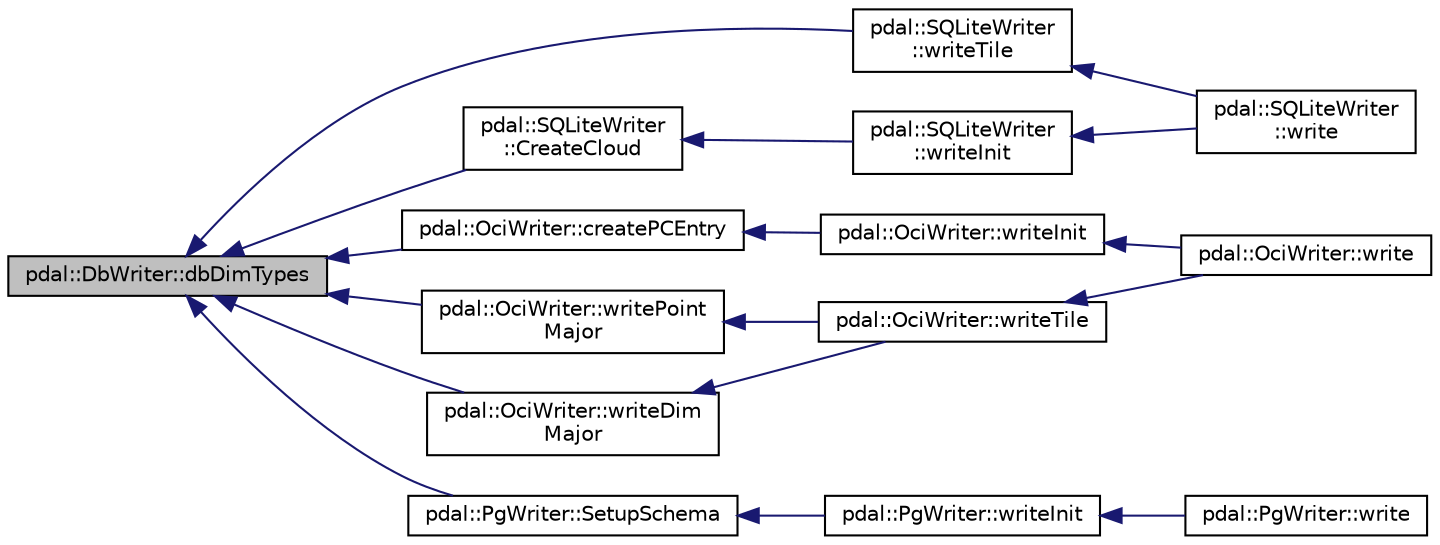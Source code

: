 digraph "pdal::DbWriter::dbDimTypes"
{
  edge [fontname="Helvetica",fontsize="10",labelfontname="Helvetica",labelfontsize="10"];
  node [fontname="Helvetica",fontsize="10",shape=record];
  rankdir="LR";
  Node1 [label="pdal::DbWriter::dbDimTypes",height=0.2,width=0.4,color="black", fillcolor="grey75", style="filled", fontcolor="black"];
  Node1 -> Node2 [dir="back",color="midnightblue",fontsize="10",style="solid",fontname="Helvetica"];
  Node2 [label="pdal::SQLiteWriter\l::CreateCloud",height=0.2,width=0.4,color="black", fillcolor="white", style="filled",URL="$classpdal_1_1SQLiteWriter.html#abe82618f125304df98d7719e6078fc0a"];
  Node2 -> Node3 [dir="back",color="midnightblue",fontsize="10",style="solid",fontname="Helvetica"];
  Node3 [label="pdal::SQLiteWriter\l::writeInit",height=0.2,width=0.4,color="black", fillcolor="white", style="filled",URL="$classpdal_1_1SQLiteWriter.html#aeb1ac7f6fa795c2c0c47eff286aae3a0"];
  Node3 -> Node4 [dir="back",color="midnightblue",fontsize="10",style="solid",fontname="Helvetica"];
  Node4 [label="pdal::SQLiteWriter\l::write",height=0.2,width=0.4,color="black", fillcolor="white", style="filled",URL="$classpdal_1_1SQLiteWriter.html#a258990451ca91103f10913812e5ef623"];
  Node1 -> Node5 [dir="back",color="midnightblue",fontsize="10",style="solid",fontname="Helvetica"];
  Node5 [label="pdal::OciWriter::createPCEntry",height=0.2,width=0.4,color="black", fillcolor="white", style="filled",URL="$classpdal_1_1OciWriter.html#a305cd40729c19754aec8fc7c9d104fdf"];
  Node5 -> Node6 [dir="back",color="midnightblue",fontsize="10",style="solid",fontname="Helvetica"];
  Node6 [label="pdal::OciWriter::writeInit",height=0.2,width=0.4,color="black", fillcolor="white", style="filled",URL="$classpdal_1_1OciWriter.html#a29c890b4de7d31ab917f5d4577f62345"];
  Node6 -> Node7 [dir="back",color="midnightblue",fontsize="10",style="solid",fontname="Helvetica"];
  Node7 [label="pdal::OciWriter::write",height=0.2,width=0.4,color="black", fillcolor="white", style="filled",URL="$classpdal_1_1OciWriter.html#a11f02a9af7350d831dff5f81859c76f2"];
  Node1 -> Node8 [dir="back",color="midnightblue",fontsize="10",style="solid",fontname="Helvetica"];
  Node8 [label="pdal::PgWriter::SetupSchema",height=0.2,width=0.4,color="black", fillcolor="white", style="filled",URL="$classpdal_1_1PgWriter.html#a53ebf855ce148dfff8b9d21e8015ee4f"];
  Node8 -> Node9 [dir="back",color="midnightblue",fontsize="10",style="solid",fontname="Helvetica"];
  Node9 [label="pdal::PgWriter::writeInit",height=0.2,width=0.4,color="black", fillcolor="white", style="filled",URL="$classpdal_1_1PgWriter.html#a533424111db08989e4d3a670e9db884f"];
  Node9 -> Node10 [dir="back",color="midnightblue",fontsize="10",style="solid",fontname="Helvetica"];
  Node10 [label="pdal::PgWriter::write",height=0.2,width=0.4,color="black", fillcolor="white", style="filled",URL="$classpdal_1_1PgWriter.html#a75d2fa0130cb17470e69425c0b866635"];
  Node1 -> Node11 [dir="back",color="midnightblue",fontsize="10",style="solid",fontname="Helvetica"];
  Node11 [label="pdal::OciWriter::writeDim\lMajor",height=0.2,width=0.4,color="black", fillcolor="white", style="filled",URL="$classpdal_1_1OciWriter.html#a5250821bc6d746c06f61f99290af65b8"];
  Node11 -> Node12 [dir="back",color="midnightblue",fontsize="10",style="solid",fontname="Helvetica"];
  Node12 [label="pdal::OciWriter::writeTile",height=0.2,width=0.4,color="black", fillcolor="white", style="filled",URL="$classpdal_1_1OciWriter.html#afa1630f5e91fc1cbc266f1839e4b62b9"];
  Node12 -> Node7 [dir="back",color="midnightblue",fontsize="10",style="solid",fontname="Helvetica"];
  Node1 -> Node13 [dir="back",color="midnightblue",fontsize="10",style="solid",fontname="Helvetica"];
  Node13 [label="pdal::OciWriter::writePoint\lMajor",height=0.2,width=0.4,color="black", fillcolor="white", style="filled",URL="$classpdal_1_1OciWriter.html#a7852def2b7ce6cfcddc26664bfdfd830"];
  Node13 -> Node12 [dir="back",color="midnightblue",fontsize="10",style="solid",fontname="Helvetica"];
  Node1 -> Node14 [dir="back",color="midnightblue",fontsize="10",style="solid",fontname="Helvetica"];
  Node14 [label="pdal::SQLiteWriter\l::writeTile",height=0.2,width=0.4,color="black", fillcolor="white", style="filled",URL="$classpdal_1_1SQLiteWriter.html#a6e0b933d7f15b34a4e244f6ff31cfb1a"];
  Node14 -> Node4 [dir="back",color="midnightblue",fontsize="10",style="solid",fontname="Helvetica"];
}
